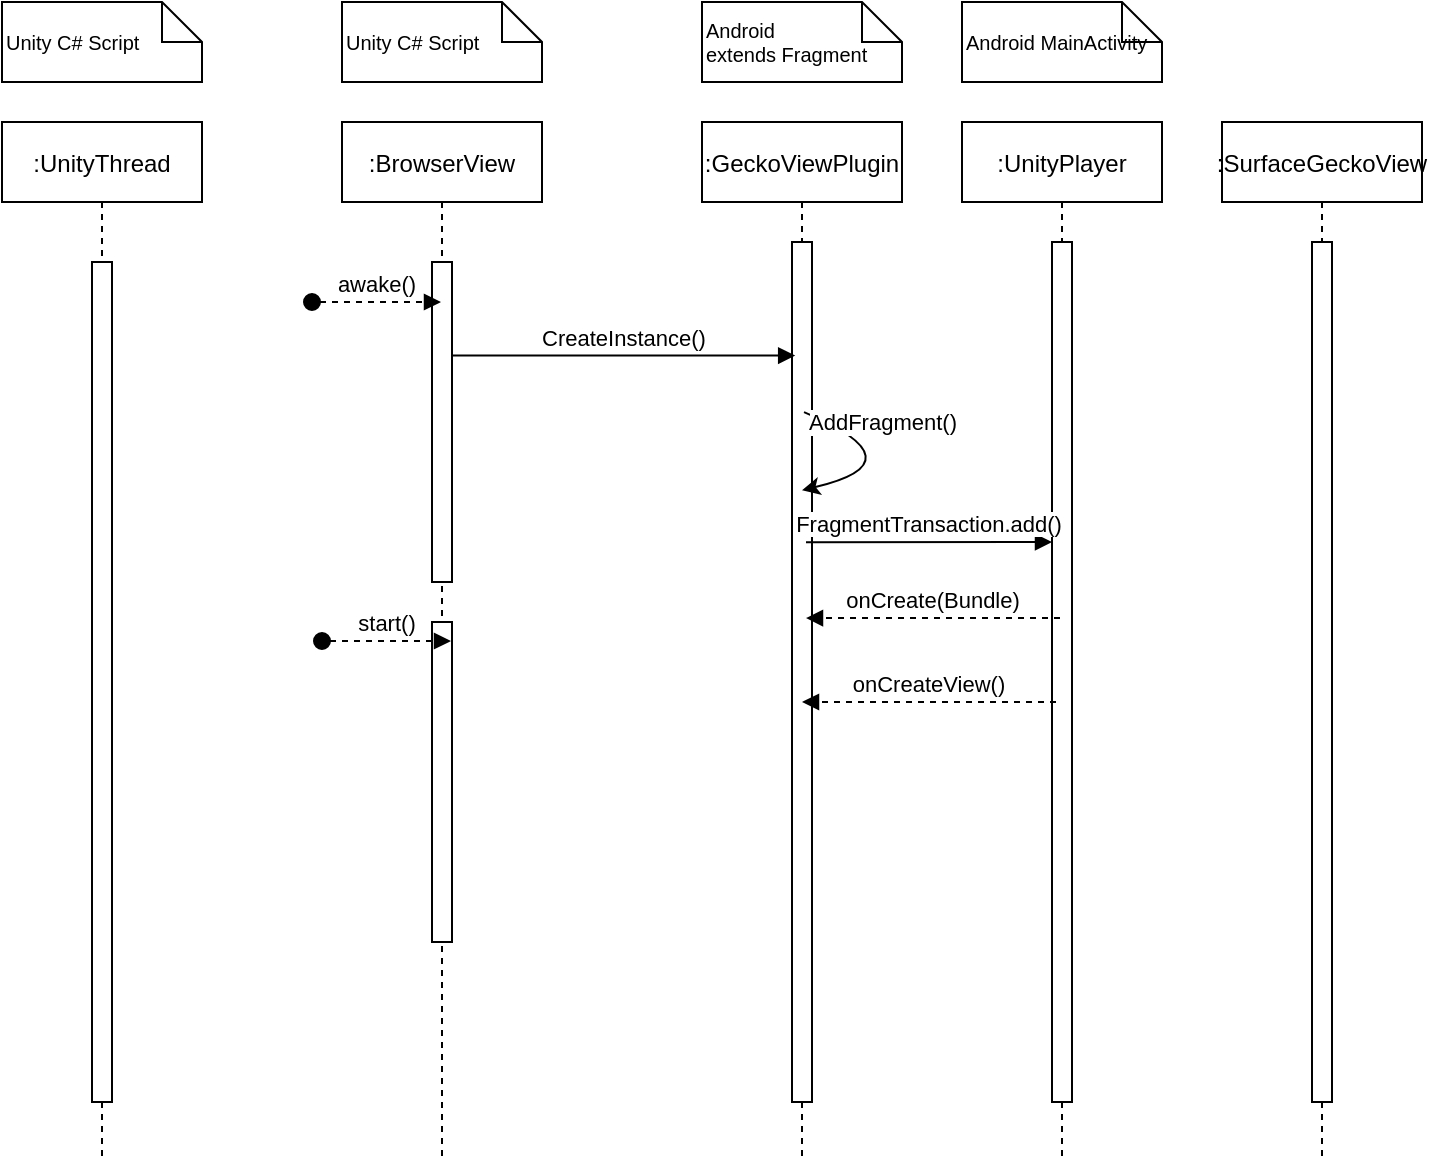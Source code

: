 <mxfile version="20.6.0" type="github">
  <diagram id="kgpKYQtTHZ0yAKxKKP6v" name="Page-1">
    <mxGraphModel dx="2272" dy="900" grid="1" gridSize="10" guides="1" tooltips="1" connect="1" arrows="1" fold="1" page="1" pageScale="1" pageWidth="850" pageHeight="1100" math="0" shadow="0">
      <root>
        <mxCell id="0" />
        <mxCell id="1" parent="0" />
        <mxCell id="3nuBFxr9cyL0pnOWT2aG-1" value=":BrowserView" style="shape=umlLifeline;perimeter=lifelinePerimeter;container=1;collapsible=0;recursiveResize=0;rounded=0;shadow=0;strokeWidth=1;" parent="1" vertex="1">
          <mxGeometry x="120" y="80" width="100" height="520" as="geometry" />
        </mxCell>
        <mxCell id="3nuBFxr9cyL0pnOWT2aG-2" value="" style="points=[];perimeter=orthogonalPerimeter;rounded=0;shadow=0;strokeWidth=1;" parent="3nuBFxr9cyL0pnOWT2aG-1" vertex="1">
          <mxGeometry x="45" y="70" width="10" height="160" as="geometry" />
        </mxCell>
        <mxCell id="3nuBFxr9cyL0pnOWT2aG-3" value="awake()" style="verticalAlign=bottom;startArrow=oval;endArrow=block;startSize=8;shadow=0;strokeWidth=1;dashed=1;" parent="3nuBFxr9cyL0pnOWT2aG-1" target="3nuBFxr9cyL0pnOWT2aG-1" edge="1">
          <mxGeometry relative="1" as="geometry">
            <mxPoint x="-15" y="90" as="sourcePoint" />
            <mxPoint x="50" y="70" as="targetPoint" />
          </mxGeometry>
        </mxCell>
        <mxCell id="EcvjEUpbcHUcOSM2C6FD-7" value="" style="points=[];perimeter=orthogonalPerimeter;rounded=0;shadow=0;strokeWidth=1;" vertex="1" parent="3nuBFxr9cyL0pnOWT2aG-1">
          <mxGeometry x="45" y="250" width="10" height="160" as="geometry" />
        </mxCell>
        <mxCell id="EcvjEUpbcHUcOSM2C6FD-8" value="start()" style="verticalAlign=bottom;startArrow=oval;endArrow=block;startSize=8;shadow=0;strokeWidth=1;dashed=1;" edge="1" parent="3nuBFxr9cyL0pnOWT2aG-1">
          <mxGeometry relative="1" as="geometry">
            <mxPoint x="-10" y="259.5" as="sourcePoint" />
            <mxPoint x="54.5" y="259.5" as="targetPoint" />
          </mxGeometry>
        </mxCell>
        <mxCell id="3nuBFxr9cyL0pnOWT2aG-5" value=":GeckoViewPlugin" style="shape=umlLifeline;perimeter=lifelinePerimeter;container=1;collapsible=0;recursiveResize=0;rounded=0;shadow=0;strokeWidth=1;" parent="1" vertex="1">
          <mxGeometry x="300" y="80" width="100" height="520" as="geometry" />
        </mxCell>
        <mxCell id="3nuBFxr9cyL0pnOWT2aG-6" value="" style="points=[];perimeter=orthogonalPerimeter;rounded=0;shadow=0;strokeWidth=1;" parent="3nuBFxr9cyL0pnOWT2aG-5" vertex="1">
          <mxGeometry x="45" y="60" width="10" height="430" as="geometry" />
        </mxCell>
        <mxCell id="3nuBFxr9cyL0pnOWT2aG-8" value="CreateInstance()" style="verticalAlign=bottom;endArrow=block;entryX=0.159;entryY=0.132;shadow=0;strokeWidth=1;entryDx=0;entryDy=0;entryPerimeter=0;" parent="1" source="3nuBFxr9cyL0pnOWT2aG-2" target="3nuBFxr9cyL0pnOWT2aG-6" edge="1">
          <mxGeometry relative="1" as="geometry">
            <mxPoint x="275" y="160" as="sourcePoint" />
            <mxPoint as="offset" />
          </mxGeometry>
        </mxCell>
        <mxCell id="N4a0FCcNf2zw99aRG1-r-1" value=":SurfaceGeckoView" style="shape=umlLifeline;perimeter=lifelinePerimeter;container=1;collapsible=0;recursiveResize=0;rounded=0;shadow=0;strokeWidth=1;" parent="1" vertex="1">
          <mxGeometry x="560" y="80" width="100" height="520" as="geometry" />
        </mxCell>
        <mxCell id="N4a0FCcNf2zw99aRG1-r-2" value="" style="points=[];perimeter=orthogonalPerimeter;rounded=0;shadow=0;strokeWidth=1;" parent="N4a0FCcNf2zw99aRG1-r-1" vertex="1">
          <mxGeometry x="45" y="60" width="10" height="430" as="geometry" />
        </mxCell>
        <mxCell id="N4a0FCcNf2zw99aRG1-r-7" value="&lt;div align=&quot;left&quot;&gt;&lt;font style=&quot;font-size: 10px;&quot;&gt;Unity C# Script&lt;/font&gt;&lt;br&gt;&lt;/div&gt;" style="shape=note;size=20;whiteSpace=wrap;html=1;align=left;" parent="1" vertex="1">
          <mxGeometry x="120" y="20" width="100" height="40" as="geometry" />
        </mxCell>
        <mxCell id="uVbxyk5DVPg8WVLnTsuG-1" value=":UnityThread" style="shape=umlLifeline;perimeter=lifelinePerimeter;container=1;collapsible=0;recursiveResize=0;rounded=0;shadow=0;strokeWidth=1;" parent="1" vertex="1">
          <mxGeometry x="-50" y="80" width="100" height="520" as="geometry" />
        </mxCell>
        <mxCell id="uVbxyk5DVPg8WVLnTsuG-2" value="" style="points=[];perimeter=orthogonalPerimeter;rounded=0;shadow=0;strokeWidth=1;" parent="uVbxyk5DVPg8WVLnTsuG-1" vertex="1">
          <mxGeometry x="45" y="70" width="10" height="420" as="geometry" />
        </mxCell>
        <mxCell id="uVbxyk5DVPg8WVLnTsuG-3" value="Android&lt;br&gt;extends Fragment" style="shape=note;size=20;whiteSpace=wrap;html=1;align=left;fontSize=10;" parent="1" vertex="1">
          <mxGeometry x="300" y="20" width="100" height="40" as="geometry" />
        </mxCell>
        <mxCell id="EcvjEUpbcHUcOSM2C6FD-1" value="&lt;div align=&quot;left&quot;&gt;&lt;font style=&quot;font-size: 10px;&quot;&gt;Unity C# Script&lt;/font&gt;&lt;br&gt;&lt;/div&gt;" style="shape=note;size=20;whiteSpace=wrap;html=1;align=left;" vertex="1" parent="1">
          <mxGeometry x="-50" y="20" width="100" height="40" as="geometry" />
        </mxCell>
        <mxCell id="EcvjEUpbcHUcOSM2C6FD-2" value=":UnityPlayer" style="shape=umlLifeline;perimeter=lifelinePerimeter;container=1;collapsible=0;recursiveResize=0;rounded=0;shadow=0;strokeWidth=1;" vertex="1" parent="1">
          <mxGeometry x="430" y="80" width="100" height="520" as="geometry" />
        </mxCell>
        <mxCell id="EcvjEUpbcHUcOSM2C6FD-3" value="" style="points=[];perimeter=orthogonalPerimeter;rounded=0;shadow=0;strokeWidth=1;" vertex="1" parent="EcvjEUpbcHUcOSM2C6FD-2">
          <mxGeometry x="45" y="60" width="10" height="430" as="geometry" />
        </mxCell>
        <mxCell id="EcvjEUpbcHUcOSM2C6FD-6" value="FragmentTransaction.add()" style="verticalAlign=bottom;endArrow=block;shadow=0;strokeWidth=1;exitX=0.52;exitY=0.404;exitDx=0;exitDy=0;exitPerimeter=0;" edge="1" parent="EcvjEUpbcHUcOSM2C6FD-2" source="3nuBFxr9cyL0pnOWT2aG-5">
          <mxGeometry relative="1" as="geometry">
            <mxPoint x="-85" y="210" as="sourcePoint" />
            <mxPoint as="offset" />
            <mxPoint x="45" y="210" as="targetPoint" />
          </mxGeometry>
        </mxCell>
        <mxCell id="EcvjEUpbcHUcOSM2C6FD-10" value="onCreateView()" style="verticalAlign=bottom;endArrow=block;shadow=0;strokeWidth=1;exitX=0.49;exitY=0.477;exitDx=0;exitDy=0;exitPerimeter=0;entryX=0.52;entryY=0.477;entryDx=0;entryDy=0;entryPerimeter=0;dashed=1;" edge="1" parent="EcvjEUpbcHUcOSM2C6FD-2">
          <mxGeometry relative="1" as="geometry">
            <mxPoint x="47" y="290.0" as="sourcePoint" />
            <mxPoint as="offset" />
            <mxPoint x="-80" y="290.0" as="targetPoint" />
          </mxGeometry>
        </mxCell>
        <mxCell id="EcvjEUpbcHUcOSM2C6FD-4" value="Android MainActivity" style="shape=note;size=20;whiteSpace=wrap;html=1;align=left;fontSize=10;" vertex="1" parent="1">
          <mxGeometry x="430" y="20" width="100" height="40" as="geometry" />
        </mxCell>
        <mxCell id="EcvjEUpbcHUcOSM2C6FD-5" value="AddFragment()" style="curved=1;endArrow=classic;html=1;rounded=0;exitX=0.51;exitY=0.279;exitDx=0;exitDy=0;exitPerimeter=0;entryX=0.5;entryY=0.354;entryDx=0;entryDy=0;entryPerimeter=0;" edge="1" parent="1" source="3nuBFxr9cyL0pnOWT2aG-5" target="3nuBFxr9cyL0pnOWT2aG-5">
          <mxGeometry x="-0.398" y="11" width="50" height="50" relative="1" as="geometry">
            <mxPoint x="220" y="480" as="sourcePoint" />
            <mxPoint x="270" y="430" as="targetPoint" />
            <Array as="points">
              <mxPoint x="410" y="250" />
            </Array>
            <mxPoint as="offset" />
          </mxGeometry>
        </mxCell>
        <mxCell id="EcvjEUpbcHUcOSM2C6FD-9" value="onCreate(Bundle)" style="verticalAlign=bottom;endArrow=block;shadow=0;strokeWidth=1;exitX=0.49;exitY=0.477;exitDx=0;exitDy=0;exitPerimeter=0;entryX=0.52;entryY=0.477;entryDx=0;entryDy=0;entryPerimeter=0;dashed=1;" edge="1" parent="1" source="EcvjEUpbcHUcOSM2C6FD-2" target="3nuBFxr9cyL0pnOWT2aG-5">
          <mxGeometry relative="1" as="geometry">
            <mxPoint x="352" y="360.08" as="sourcePoint" />
            <mxPoint as="offset" />
            <mxPoint x="475" y="360" as="targetPoint" />
          </mxGeometry>
        </mxCell>
      </root>
    </mxGraphModel>
  </diagram>
</mxfile>
